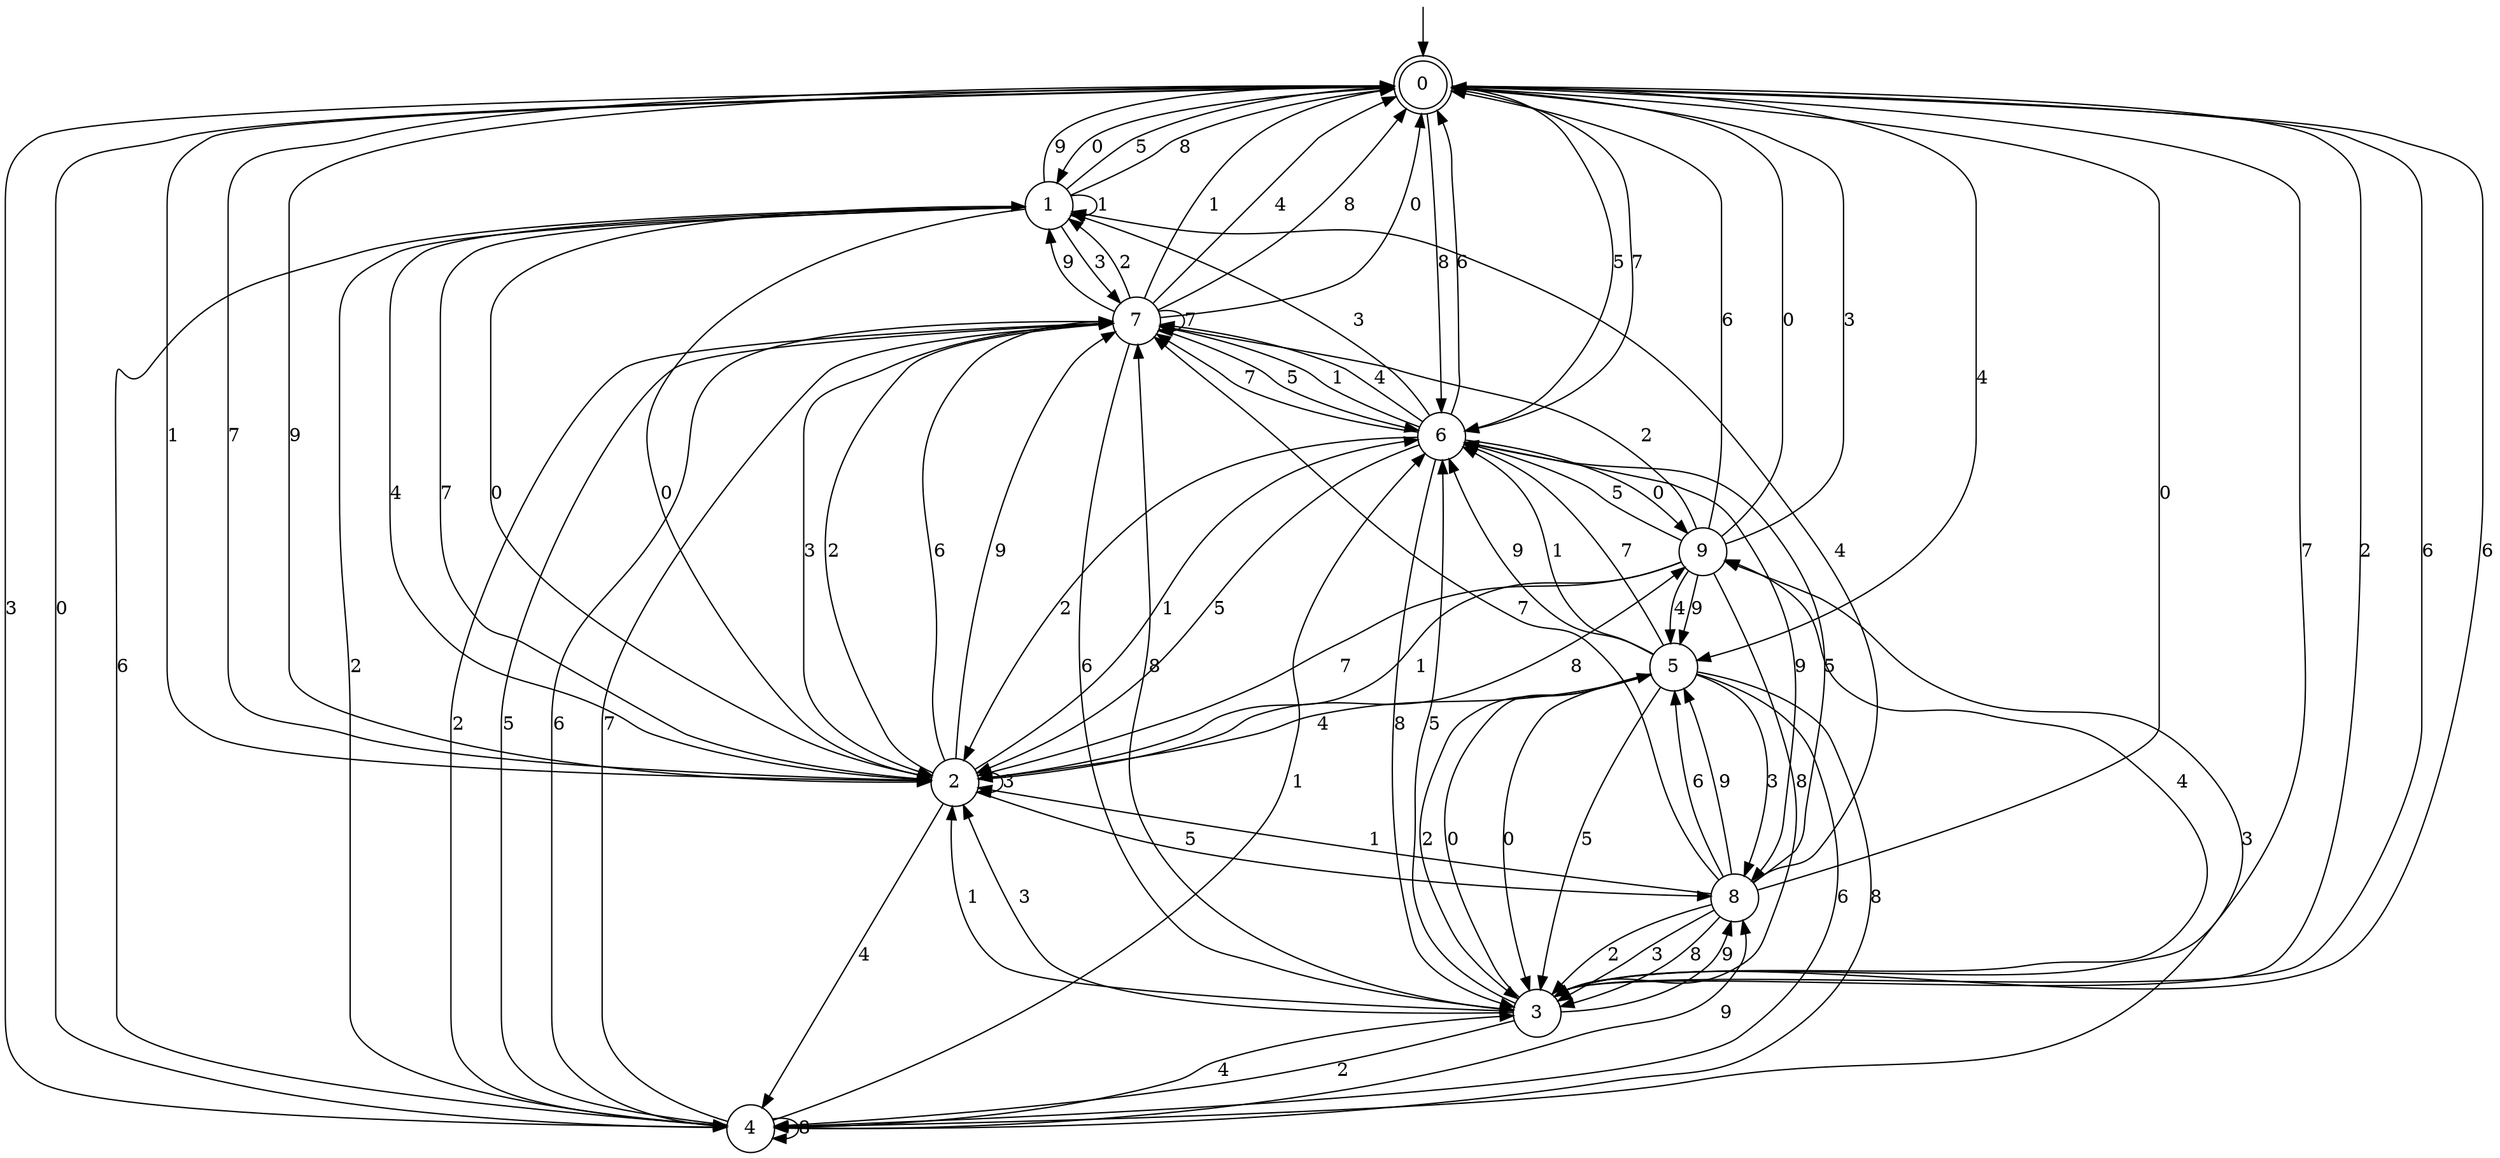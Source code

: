 digraph g {

	s0 [shape="doublecircle" label="0"];
	s1 [shape="circle" label="1"];
	s2 [shape="circle" label="2"];
	s3 [shape="circle" label="3"];
	s4 [shape="circle" label="4"];
	s5 [shape="circle" label="5"];
	s6 [shape="circle" label="6"];
	s7 [shape="circle" label="7"];
	s8 [shape="circle" label="8"];
	s9 [shape="circle" label="9"];
	s0 -> s1 [label="0"];
	s0 -> s2 [label="1"];
	s0 -> s3 [label="2"];
	s0 -> s4 [label="3"];
	s0 -> s5 [label="4"];
	s0 -> s6 [label="5"];
	s0 -> s3 [label="6"];
	s0 -> s6 [label="7"];
	s0 -> s6 [label="8"];
	s0 -> s2 [label="9"];
	s1 -> s2 [label="0"];
	s1 -> s1 [label="1"];
	s1 -> s4 [label="2"];
	s1 -> s7 [label="3"];
	s1 -> s2 [label="4"];
	s1 -> s0 [label="5"];
	s1 -> s4 [label="6"];
	s1 -> s2 [label="7"];
	s1 -> s0 [label="8"];
	s1 -> s0 [label="9"];
	s2 -> s1 [label="0"];
	s2 -> s6 [label="1"];
	s2 -> s7 [label="2"];
	s2 -> s2 [label="3"];
	s2 -> s4 [label="4"];
	s2 -> s8 [label="5"];
	s2 -> s7 [label="6"];
	s2 -> s0 [label="7"];
	s2 -> s9 [label="8"];
	s2 -> s7 [label="9"];
	s3 -> s5 [label="0"];
	s3 -> s2 [label="1"];
	s3 -> s4 [label="2"];
	s3 -> s2 [label="3"];
	s3 -> s9 [label="4"];
	s3 -> s6 [label="5"];
	s3 -> s0 [label="6"];
	s3 -> s0 [label="7"];
	s3 -> s7 [label="8"];
	s3 -> s8 [label="9"];
	s4 -> s0 [label="0"];
	s4 -> s6 [label="1"];
	s4 -> s7 [label="2"];
	s4 -> s9 [label="3"];
	s4 -> s3 [label="4"];
	s4 -> s7 [label="5"];
	s4 -> s7 [label="6"];
	s4 -> s7 [label="7"];
	s4 -> s4 [label="8"];
	s4 -> s8 [label="9"];
	s5 -> s3 [label="0"];
	s5 -> s6 [label="1"];
	s5 -> s3 [label="2"];
	s5 -> s8 [label="3"];
	s5 -> s2 [label="4"];
	s5 -> s3 [label="5"];
	s5 -> s4 [label="6"];
	s5 -> s6 [label="7"];
	s5 -> s4 [label="8"];
	s5 -> s6 [label="9"];
	s6 -> s9 [label="0"];
	s6 -> s7 [label="1"];
	s6 -> s2 [label="2"];
	s6 -> s1 [label="3"];
	s6 -> s7 [label="4"];
	s6 -> s2 [label="5"];
	s6 -> s0 [label="6"];
	s6 -> s7 [label="7"];
	s6 -> s3 [label="8"];
	s6 -> s8 [label="9"];
	s7 -> s0 [label="0"];
	s7 -> s0 [label="1"];
	s7 -> s1 [label="2"];
	s7 -> s2 [label="3"];
	s7 -> s0 [label="4"];
	s7 -> s6 [label="5"];
	s7 -> s3 [label="6"];
	s7 -> s7 [label="7"];
	s7 -> s0 [label="8"];
	s7 -> s1 [label="9"];
	s8 -> s0 [label="0"];
	s8 -> s2 [label="1"];
	s8 -> s3 [label="2"];
	s8 -> s3 [label="3"];
	s8 -> s1 [label="4"];
	s8 -> s6 [label="5"];
	s8 -> s5 [label="6"];
	s8 -> s7 [label="7"];
	s8 -> s3 [label="8"];
	s8 -> s5 [label="9"];
	s9 -> s0 [label="0"];
	s9 -> s2 [label="1"];
	s9 -> s7 [label="2"];
	s9 -> s0 [label="3"];
	s9 -> s5 [label="4"];
	s9 -> s6 [label="5"];
	s9 -> s0 [label="6"];
	s9 -> s2 [label="7"];
	s9 -> s3 [label="8"];
	s9 -> s5 [label="9"];

__start0 [label="" shape="none" width="0" height="0"];
__start0 -> s0;

}
